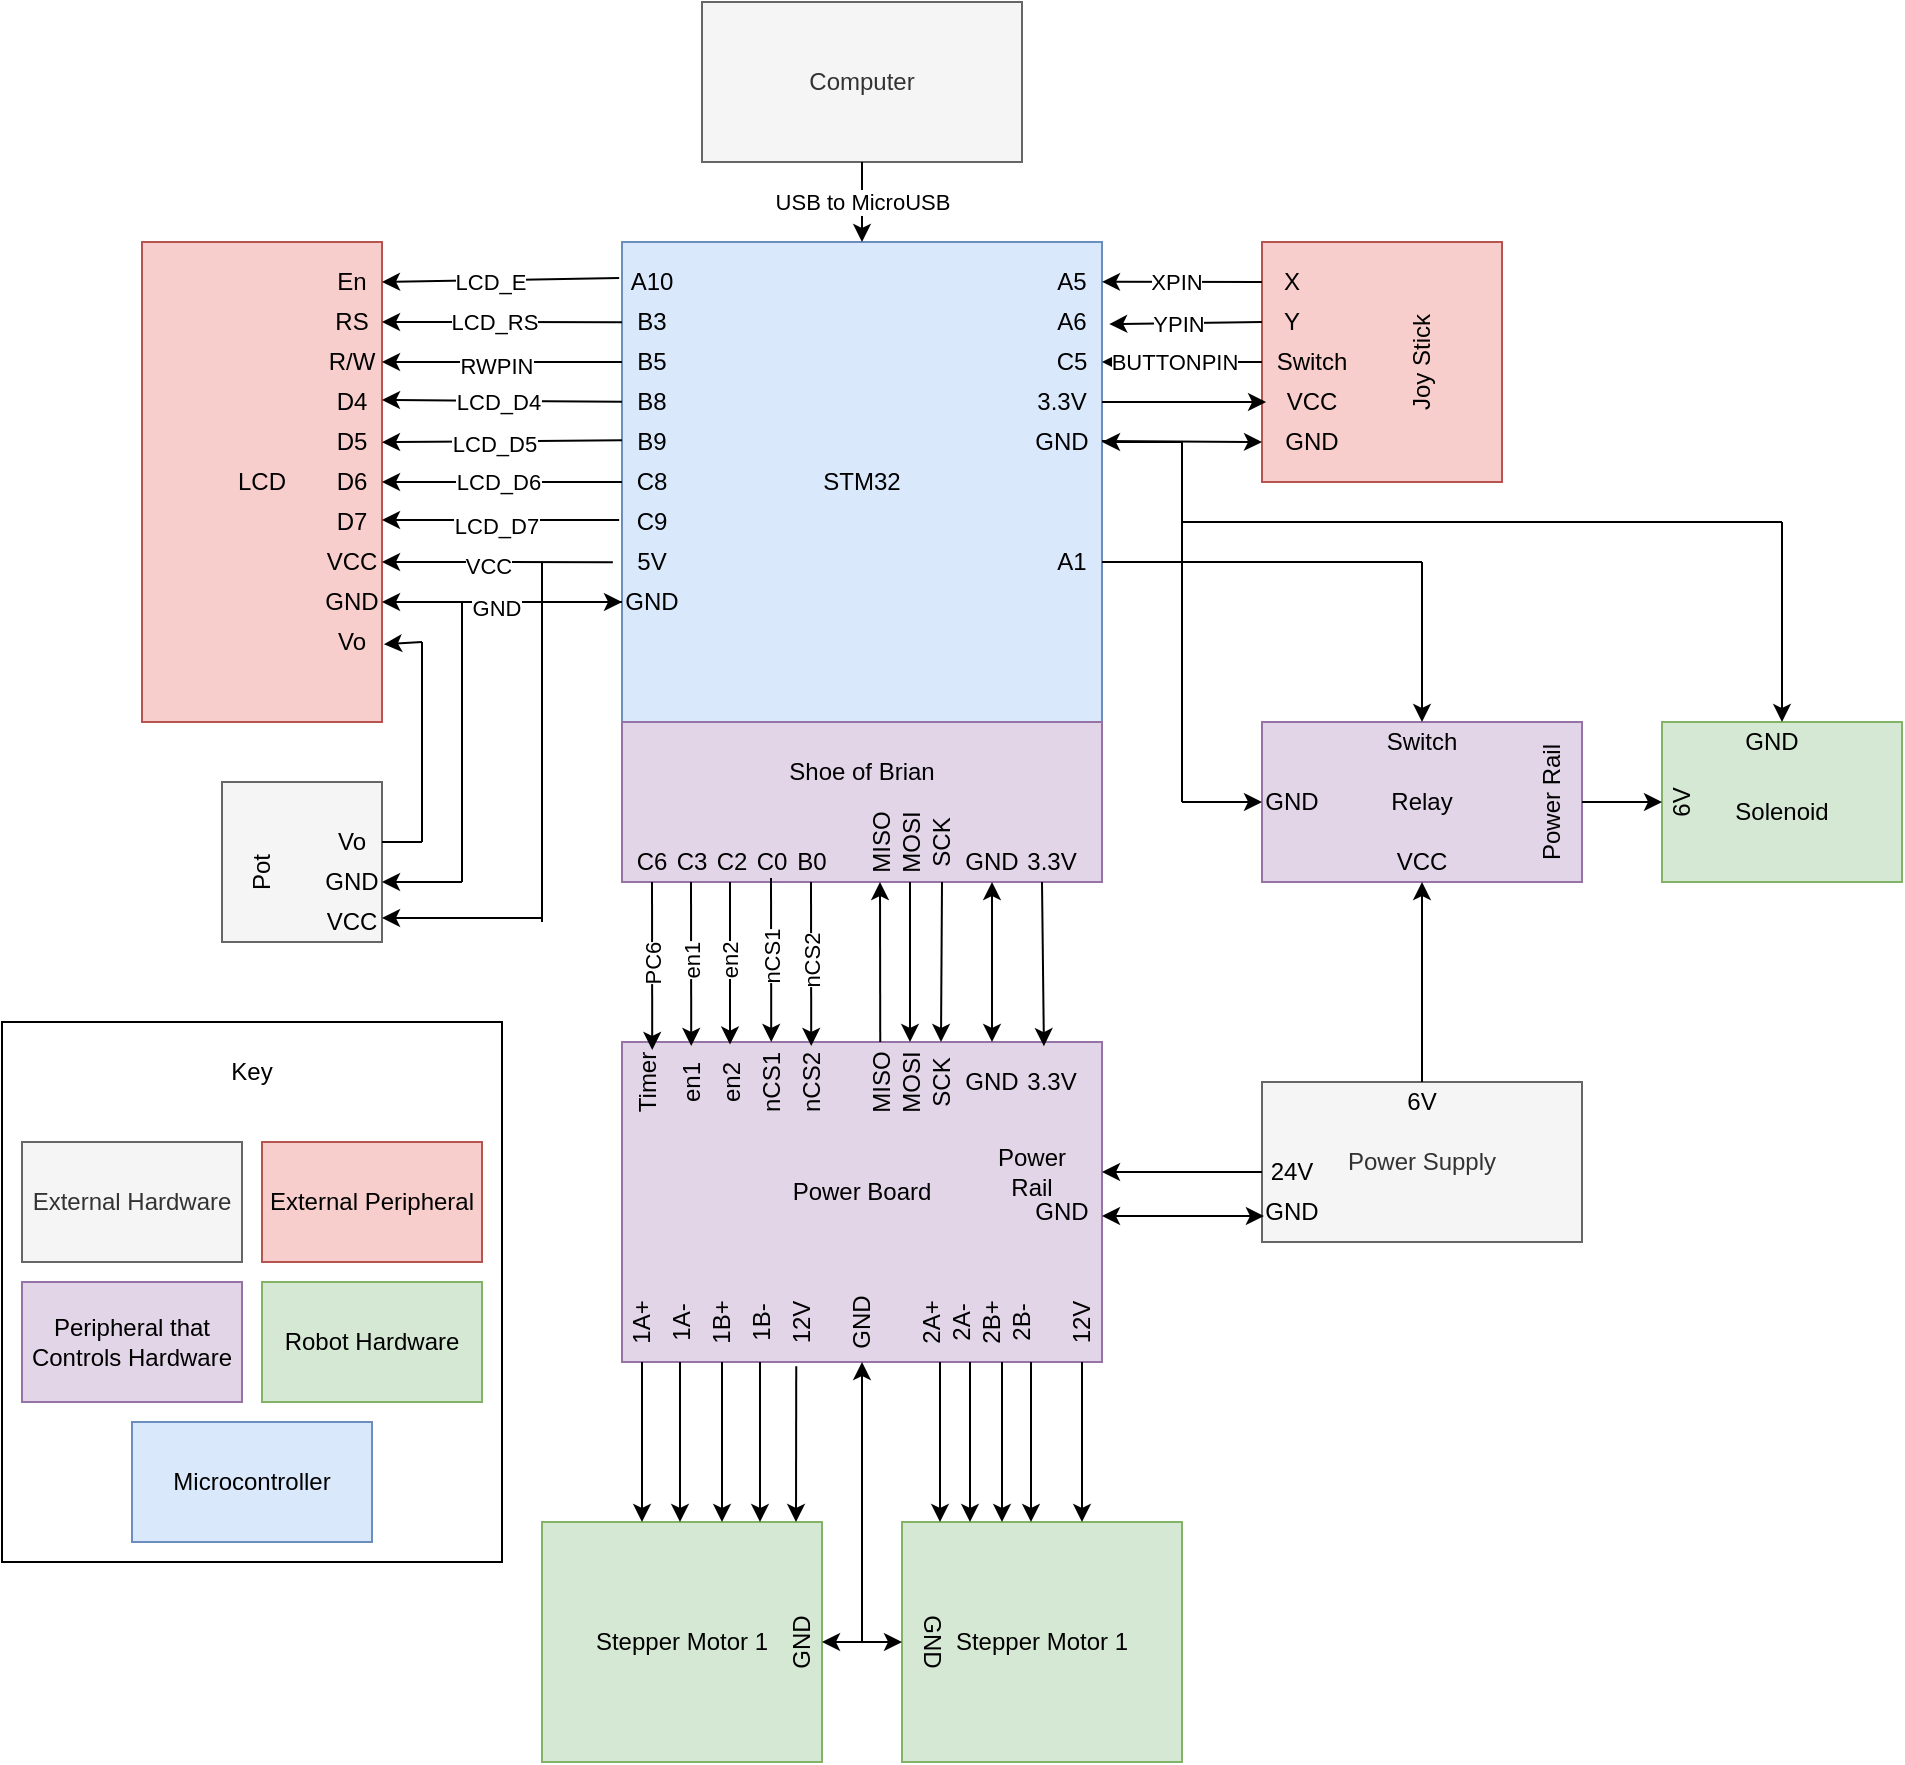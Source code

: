 <mxfile version="17.5.0" type="device"><diagram id="ILaFB_djHzJwnbSC2UmN" name="Page-1"><mxGraphModel dx="2062" dy="1109" grid="1" gridSize="10" guides="1" tooltips="1" connect="1" arrows="1" fold="1" page="1" pageScale="1" pageWidth="1200" pageHeight="1920" math="0" shadow="0"><root><mxCell id="0"/><mxCell id="1" parent="0"/><mxCell id="sNl7bmXwvM94DeBHhoiS-2" value="STM32" style="rounded=0;whiteSpace=wrap;html=1;fillColor=#dae8fc;strokeColor=#6c8ebf;" vertex="1" parent="1"><mxGeometry x="480" y="240" width="240" height="240" as="geometry"/></mxCell><mxCell id="sNl7bmXwvM94DeBHhoiS-3" value="" style="rounded=0;whiteSpace=wrap;html=1;fillColor=#e1d5e7;strokeColor=#9673a6;" vertex="1" parent="1"><mxGeometry x="480" y="480" width="240" height="80" as="geometry"/></mxCell><mxCell id="sNl7bmXwvM94DeBHhoiS-5" value="Computer" style="rounded=0;whiteSpace=wrap;html=1;fillColor=#f5f5f5;fontColor=#333333;strokeColor=#666666;" vertex="1" parent="1"><mxGeometry x="520" y="120" width="160" height="80" as="geometry"/></mxCell><mxCell id="sNl7bmXwvM94DeBHhoiS-6" value="USB to MicroUSB" style="endArrow=classic;html=1;rounded=0;exitX=0.5;exitY=1;exitDx=0;exitDy=0;entryX=0.5;entryY=0;entryDx=0;entryDy=0;" edge="1" parent="1" source="sNl7bmXwvM94DeBHhoiS-5" target="sNl7bmXwvM94DeBHhoiS-2"><mxGeometry width="50" height="50" relative="1" as="geometry"><mxPoint x="550" y="410" as="sourcePoint"/><mxPoint x="600" y="360" as="targetPoint"/></mxGeometry></mxCell><mxCell id="sNl7bmXwvM94DeBHhoiS-8" value="" style="rounded=0;whiteSpace=wrap;html=1;fillColor=#f8cecc;strokeColor=#b85450;" vertex="1" parent="1"><mxGeometry x="800" y="240" width="120" height="120" as="geometry"/></mxCell><mxCell id="sNl7bmXwvM94DeBHhoiS-9" value="LCD" style="rounded=0;whiteSpace=wrap;html=1;fillColor=#f8cecc;strokeColor=#b85450;" vertex="1" parent="1"><mxGeometry x="240" y="240" width="120" height="240" as="geometry"/></mxCell><mxCell id="sNl7bmXwvM94DeBHhoiS-12" value="" style="endArrow=classic;html=1;rounded=0;exitX=-0.006;exitY=0.075;exitDx=0;exitDy=0;exitPerimeter=0;" edge="1" parent="1" source="sNl7bmXwvM94DeBHhoiS-2"><mxGeometry width="50" height="50" relative="1" as="geometry"><mxPoint x="420" y="410" as="sourcePoint"/><mxPoint x="360" y="260" as="targetPoint"/></mxGeometry></mxCell><mxCell id="sNl7bmXwvM94DeBHhoiS-13" value="LCD_E" style="edgeLabel;html=1;align=center;verticalAlign=middle;resizable=0;points=[];" vertex="1" connectable="0" parent="sNl7bmXwvM94DeBHhoiS-12"><mxGeometry x="-0.308" y="1" relative="1" as="geometry"><mxPoint x="-24" as="offset"/></mxGeometry></mxCell><mxCell id="sNl7bmXwvM94DeBHhoiS-14" value="" style="endArrow=classic;html=1;rounded=0;exitX=0;exitY=0.167;exitDx=0;exitDy=0;exitPerimeter=0;" edge="1" parent="1" source="sNl7bmXwvM94DeBHhoiS-2"><mxGeometry width="50" height="50" relative="1" as="geometry"><mxPoint x="410" y="360" as="sourcePoint"/><mxPoint x="360" y="280" as="targetPoint"/></mxGeometry></mxCell><mxCell id="sNl7bmXwvM94DeBHhoiS-15" value="LCD_RS" style="edgeLabel;html=1;align=center;verticalAlign=middle;resizable=0;points=[];" vertex="1" connectable="0" parent="sNl7bmXwvM94DeBHhoiS-14"><mxGeometry x="-0.2" y="2" relative="1" as="geometry"><mxPoint x="-16" y="-2" as="offset"/></mxGeometry></mxCell><mxCell id="sNl7bmXwvM94DeBHhoiS-16" value="" style="endArrow=classic;html=1;rounded=0;entryX=1;entryY=0.25;entryDx=0;entryDy=0;exitX=0;exitY=0.25;exitDx=0;exitDy=0;" edge="1" parent="1" source="sNl7bmXwvM94DeBHhoiS-2" target="sNl7bmXwvM94DeBHhoiS-9"><mxGeometry width="50" height="50" relative="1" as="geometry"><mxPoint x="440" y="370" as="sourcePoint"/><mxPoint x="490" y="320" as="targetPoint"/></mxGeometry></mxCell><mxCell id="sNl7bmXwvM94DeBHhoiS-17" value="RWPIN" style="edgeLabel;html=1;align=center;verticalAlign=middle;resizable=0;points=[];" vertex="1" connectable="0" parent="sNl7bmXwvM94DeBHhoiS-16"><mxGeometry x="-0.163" y="2" relative="1" as="geometry"><mxPoint x="-13" as="offset"/></mxGeometry></mxCell><mxCell id="sNl7bmXwvM94DeBHhoiS-18" value="" style="endArrow=classic;html=1;rounded=0;entryX=1;entryY=0.329;entryDx=0;entryDy=0;exitX=0;exitY=0.333;exitDx=0;exitDy=0;exitPerimeter=0;entryPerimeter=0;" edge="1" parent="1" source="sNl7bmXwvM94DeBHhoiS-2" target="sNl7bmXwvM94DeBHhoiS-9"><mxGeometry width="50" height="50" relative="1" as="geometry"><mxPoint x="420" y="410" as="sourcePoint"/><mxPoint x="470" y="360" as="targetPoint"/></mxGeometry></mxCell><mxCell id="sNl7bmXwvM94DeBHhoiS-19" value="LCD_D4" style="edgeLabel;html=1;align=center;verticalAlign=middle;resizable=0;points=[];" vertex="1" connectable="0" parent="sNl7bmXwvM94DeBHhoiS-18"><mxGeometry x="-0.138" relative="1" as="geometry"><mxPoint x="-11" as="offset"/></mxGeometry></mxCell><mxCell id="sNl7bmXwvM94DeBHhoiS-20" value="" style="endArrow=classic;html=1;rounded=0;entryX=1;entryY=0.417;entryDx=0;entryDy=0;entryPerimeter=0;exitX=0;exitY=0.413;exitDx=0;exitDy=0;exitPerimeter=0;" edge="1" parent="1" source="sNl7bmXwvM94DeBHhoiS-2" target="sNl7bmXwvM94DeBHhoiS-9"><mxGeometry width="50" height="50" relative="1" as="geometry"><mxPoint x="420" y="400" as="sourcePoint"/><mxPoint x="470" y="350" as="targetPoint"/></mxGeometry></mxCell><mxCell id="sNl7bmXwvM94DeBHhoiS-21" value="LCD_D5" style="edgeLabel;html=1;align=center;verticalAlign=middle;resizable=0;points=[];" vertex="1" connectable="0" parent="sNl7bmXwvM94DeBHhoiS-20"><mxGeometry x="-0.17" y="2" relative="1" as="geometry"><mxPoint x="-14" y="-1" as="offset"/></mxGeometry></mxCell><mxCell id="sNl7bmXwvM94DeBHhoiS-22" value="" style="endArrow=classic;html=1;rounded=0;entryX=1;entryY=0.5;entryDx=0;entryDy=0;exitX=0;exitY=0.5;exitDx=0;exitDy=0;" edge="1" parent="1" source="sNl7bmXwvM94DeBHhoiS-2" target="sNl7bmXwvM94DeBHhoiS-9"><mxGeometry width="50" height="50" relative="1" as="geometry"><mxPoint x="420" y="450" as="sourcePoint"/><mxPoint x="470" y="400" as="targetPoint"/></mxGeometry></mxCell><mxCell id="sNl7bmXwvM94DeBHhoiS-23" value="LCD_D6" style="edgeLabel;html=1;align=center;verticalAlign=middle;resizable=0;points=[];" vertex="1" connectable="0" parent="sNl7bmXwvM94DeBHhoiS-22"><mxGeometry x="-0.138" y="4" relative="1" as="geometry"><mxPoint x="-11" y="-4" as="offset"/></mxGeometry></mxCell><mxCell id="sNl7bmXwvM94DeBHhoiS-24" value="" style="endArrow=classic;html=1;rounded=0;exitX=-0.006;exitY=0.579;exitDx=0;exitDy=0;exitPerimeter=0;" edge="1" parent="1" source="sNl7bmXwvM94DeBHhoiS-2"><mxGeometry width="50" height="50" relative="1" as="geometry"><mxPoint x="420" y="460" as="sourcePoint"/><mxPoint x="360" y="379" as="targetPoint"/></mxGeometry></mxCell><mxCell id="sNl7bmXwvM94DeBHhoiS-25" value="LCD_D7" style="edgeLabel;html=1;align=center;verticalAlign=middle;resizable=0;points=[];" vertex="1" connectable="0" parent="sNl7bmXwvM94DeBHhoiS-24"><mxGeometry x="-0.139" y="3" relative="1" as="geometry"><mxPoint x="-11" as="offset"/></mxGeometry></mxCell><mxCell id="sNl7bmXwvM94DeBHhoiS-26" value="B8" style="text;html=1;strokeColor=none;fillColor=none;align=center;verticalAlign=middle;whiteSpace=wrap;rounded=0;" vertex="1" parent="1"><mxGeometry x="480" y="310" width="30" height="20" as="geometry"/></mxCell><mxCell id="sNl7bmXwvM94DeBHhoiS-27" value="B3" style="text;html=1;strokeColor=none;fillColor=none;align=center;verticalAlign=middle;whiteSpace=wrap;rounded=0;" vertex="1" parent="1"><mxGeometry x="480" y="270" width="30" height="20" as="geometry"/></mxCell><mxCell id="sNl7bmXwvM94DeBHhoiS-28" value="A10" style="text;html=1;strokeColor=none;fillColor=none;align=center;verticalAlign=middle;whiteSpace=wrap;rounded=0;" vertex="1" parent="1"><mxGeometry x="480" y="250" width="30" height="20" as="geometry"/></mxCell><mxCell id="sNl7bmXwvM94DeBHhoiS-29" value="B5" style="text;html=1;strokeColor=none;fillColor=none;align=center;verticalAlign=middle;whiteSpace=wrap;rounded=0;" vertex="1" parent="1"><mxGeometry x="480" y="290" width="30" height="20" as="geometry"/></mxCell><mxCell id="sNl7bmXwvM94DeBHhoiS-30" value="B9" style="text;html=1;strokeColor=none;fillColor=none;align=center;verticalAlign=middle;whiteSpace=wrap;rounded=0;" vertex="1" parent="1"><mxGeometry x="480" y="330" width="30" height="20" as="geometry"/></mxCell><mxCell id="sNl7bmXwvM94DeBHhoiS-31" value="C8" style="text;html=1;strokeColor=none;fillColor=none;align=center;verticalAlign=middle;whiteSpace=wrap;rounded=0;" vertex="1" parent="1"><mxGeometry x="480" y="350" width="30" height="20" as="geometry"/></mxCell><mxCell id="sNl7bmXwvM94DeBHhoiS-32" value="C9" style="text;html=1;strokeColor=none;fillColor=none;align=center;verticalAlign=middle;whiteSpace=wrap;rounded=0;" vertex="1" parent="1"><mxGeometry x="480" y="370" width="30" height="20" as="geometry"/></mxCell><mxCell id="sNl7bmXwvM94DeBHhoiS-33" value="" style="endArrow=classic;html=1;rounded=0;entryX=1;entryY=0.083;entryDx=0;entryDy=0;entryPerimeter=0;" edge="1" parent="1" target="sNl7bmXwvM94DeBHhoiS-2"><mxGeometry width="50" height="50" relative="1" as="geometry"><mxPoint x="800" y="260" as="sourcePoint"/><mxPoint x="790" y="300" as="targetPoint"/></mxGeometry></mxCell><mxCell id="sNl7bmXwvM94DeBHhoiS-34" value="XPIN" style="edgeLabel;html=1;align=center;verticalAlign=middle;resizable=0;points=[];" vertex="1" connectable="0" parent="sNl7bmXwvM94DeBHhoiS-33"><mxGeometry x="-0.162" y="3" relative="1" as="geometry"><mxPoint x="-10" y="-3" as="offset"/></mxGeometry></mxCell><mxCell id="sNl7bmXwvM94DeBHhoiS-35" value="" style="endArrow=classic;html=1;rounded=0;entryX=1.015;entryY=0.171;entryDx=0;entryDy=0;entryPerimeter=0;" edge="1" parent="1" target="sNl7bmXwvM94DeBHhoiS-2"><mxGeometry width="50" height="50" relative="1" as="geometry"><mxPoint x="800" y="280" as="sourcePoint"/><mxPoint x="680" y="280" as="targetPoint"/></mxGeometry></mxCell><mxCell id="sNl7bmXwvM94DeBHhoiS-36" value="YPIN" style="edgeLabel;html=1;align=center;verticalAlign=middle;resizable=0;points=[];" vertex="1" connectable="0" parent="sNl7bmXwvM94DeBHhoiS-35"><mxGeometry x="-0.183" relative="1" as="geometry"><mxPoint x="-11" as="offset"/></mxGeometry></mxCell><mxCell id="sNl7bmXwvM94DeBHhoiS-37" value="" style="endArrow=classic;html=1;rounded=0;entryX=1;entryY=0.25;entryDx=0;entryDy=0;exitX=0;exitY=0.5;exitDx=0;exitDy=0;" edge="1" parent="1" source="sNl7bmXwvM94DeBHhoiS-8" target="sNl7bmXwvM94DeBHhoiS-2"><mxGeometry width="50" height="50" relative="1" as="geometry"><mxPoint x="720" y="380" as="sourcePoint"/><mxPoint x="770" y="330" as="targetPoint"/></mxGeometry></mxCell><mxCell id="sNl7bmXwvM94DeBHhoiS-38" value="BUTTONPIN" style="edgeLabel;html=1;align=center;verticalAlign=middle;resizable=0;points=[];" vertex="1" connectable="0" parent="sNl7bmXwvM94DeBHhoiS-37"><mxGeometry x="-0.2" y="2" relative="1" as="geometry"><mxPoint x="-12" y="-2" as="offset"/></mxGeometry></mxCell><mxCell id="sNl7bmXwvM94DeBHhoiS-39" value="A5" style="text;html=1;strokeColor=none;fillColor=none;align=center;verticalAlign=middle;whiteSpace=wrap;rounded=0;" vertex="1" parent="1"><mxGeometry x="690" y="250" width="30" height="20" as="geometry"/></mxCell><mxCell id="sNl7bmXwvM94DeBHhoiS-40" value="A6" style="text;html=1;strokeColor=none;fillColor=none;align=center;verticalAlign=middle;whiteSpace=wrap;rounded=0;" vertex="1" parent="1"><mxGeometry x="690" y="270" width="30" height="20" as="geometry"/></mxCell><mxCell id="sNl7bmXwvM94DeBHhoiS-41" value="C5" style="text;html=1;strokeColor=none;fillColor=none;align=center;verticalAlign=middle;whiteSpace=wrap;rounded=0;" vertex="1" parent="1"><mxGeometry x="690" y="290" width="30" height="20" as="geometry"/></mxCell><mxCell id="sNl7bmXwvM94DeBHhoiS-44" value="En" style="text;html=1;strokeColor=none;fillColor=none;align=center;verticalAlign=middle;whiteSpace=wrap;rounded=0;" vertex="1" parent="1"><mxGeometry x="330" y="250" width="30" height="20" as="geometry"/></mxCell><mxCell id="sNl7bmXwvM94DeBHhoiS-45" value="RS" style="text;html=1;strokeColor=none;fillColor=none;align=center;verticalAlign=middle;whiteSpace=wrap;rounded=0;" vertex="1" parent="1"><mxGeometry x="330" y="270" width="30" height="20" as="geometry"/></mxCell><mxCell id="sNl7bmXwvM94DeBHhoiS-46" value="R/W" style="text;html=1;strokeColor=none;fillColor=none;align=center;verticalAlign=middle;whiteSpace=wrap;rounded=0;" vertex="1" parent="1"><mxGeometry x="330" y="290" width="30" height="20" as="geometry"/></mxCell><mxCell id="sNl7bmXwvM94DeBHhoiS-47" value="D4" style="text;html=1;strokeColor=none;fillColor=none;align=center;verticalAlign=middle;whiteSpace=wrap;rounded=0;" vertex="1" parent="1"><mxGeometry x="330" y="310" width="30" height="20" as="geometry"/></mxCell><mxCell id="sNl7bmXwvM94DeBHhoiS-48" value="D5" style="text;html=1;strokeColor=none;fillColor=none;align=center;verticalAlign=middle;whiteSpace=wrap;rounded=0;" vertex="1" parent="1"><mxGeometry x="330" y="330" width="30" height="20" as="geometry"/></mxCell><mxCell id="sNl7bmXwvM94DeBHhoiS-49" value="D6" style="text;html=1;strokeColor=none;fillColor=none;align=center;verticalAlign=middle;whiteSpace=wrap;rounded=0;" vertex="1" parent="1"><mxGeometry x="330" y="350" width="30" height="20" as="geometry"/></mxCell><mxCell id="sNl7bmXwvM94DeBHhoiS-50" value="D7" style="text;html=1;strokeColor=none;fillColor=none;align=center;verticalAlign=middle;whiteSpace=wrap;rounded=0;" vertex="1" parent="1"><mxGeometry x="330" y="370" width="30" height="20" as="geometry"/></mxCell><mxCell id="sNl7bmXwvM94DeBHhoiS-51" value="" style="endArrow=classic;html=1;rounded=0;exitX=-0.019;exitY=0.667;exitDx=0;exitDy=0;exitPerimeter=0;" edge="1" parent="1" source="sNl7bmXwvM94DeBHhoiS-2"><mxGeometry width="50" height="50" relative="1" as="geometry"><mxPoint x="420" y="480" as="sourcePoint"/><mxPoint x="360" y="400" as="targetPoint"/></mxGeometry></mxCell><mxCell id="sNl7bmXwvM94DeBHhoiS-52" value="VCC" style="edgeLabel;html=1;align=center;verticalAlign=middle;resizable=0;points=[];" vertex="1" connectable="0" parent="sNl7bmXwvM94DeBHhoiS-51"><mxGeometry x="-0.325" y="2" relative="1" as="geometry"><mxPoint x="-24" as="offset"/></mxGeometry></mxCell><mxCell id="sNl7bmXwvM94DeBHhoiS-53" value="5V" style="text;html=1;strokeColor=none;fillColor=none;align=center;verticalAlign=middle;whiteSpace=wrap;rounded=0;" vertex="1" parent="1"><mxGeometry x="480" y="390" width="30" height="20" as="geometry"/></mxCell><mxCell id="sNl7bmXwvM94DeBHhoiS-55" value="VCC" style="text;html=1;strokeColor=none;fillColor=none;align=center;verticalAlign=middle;whiteSpace=wrap;rounded=0;" vertex="1" parent="1"><mxGeometry x="330" y="390" width="30" height="20" as="geometry"/></mxCell><mxCell id="sNl7bmXwvM94DeBHhoiS-56" value="" style="rounded=0;whiteSpace=wrap;html=1;fillColor=#f5f5f5;fontColor=#333333;strokeColor=#666666;" vertex="1" parent="1"><mxGeometry x="280" y="510" width="80" height="80" as="geometry"/></mxCell><mxCell id="sNl7bmXwvM94DeBHhoiS-57" value="" style="endArrow=classic;html=1;rounded=0;entryX=1;entryY=0.75;entryDx=0;entryDy=0;exitX=0;exitY=0.75;exitDx=0;exitDy=0;" edge="1" parent="1" source="sNl7bmXwvM94DeBHhoiS-2" target="sNl7bmXwvM94DeBHhoiS-9"><mxGeometry width="50" height="50" relative="1" as="geometry"><mxPoint x="410" y="500" as="sourcePoint"/><mxPoint x="460" y="450" as="targetPoint"/></mxGeometry></mxCell><mxCell id="sNl7bmXwvM94DeBHhoiS-58" value="GND" style="edgeLabel;html=1;align=center;verticalAlign=middle;resizable=0;points=[];" vertex="1" connectable="0" parent="sNl7bmXwvM94DeBHhoiS-57"><mxGeometry x="-0.175" y="3" relative="1" as="geometry"><mxPoint x="-14" as="offset"/></mxGeometry></mxCell><mxCell id="sNl7bmXwvM94DeBHhoiS-59" value="GND" style="text;html=1;strokeColor=none;fillColor=none;align=center;verticalAlign=middle;whiteSpace=wrap;rounded=0;" vertex="1" parent="1"><mxGeometry x="480" y="410" width="30" height="20" as="geometry"/></mxCell><mxCell id="sNl7bmXwvM94DeBHhoiS-60" value="GND" style="text;html=1;strokeColor=none;fillColor=none;align=center;verticalAlign=middle;whiteSpace=wrap;rounded=0;" vertex="1" parent="1"><mxGeometry x="330" y="410" width="30" height="20" as="geometry"/></mxCell><mxCell id="sNl7bmXwvM94DeBHhoiS-64" value="" style="endArrow=none;html=1;rounded=0;" edge="1" parent="1"><mxGeometry width="50" height="50" relative="1" as="geometry"><mxPoint x="400" y="560" as="sourcePoint"/><mxPoint x="400" y="420" as="targetPoint"/></mxGeometry></mxCell><mxCell id="sNl7bmXwvM94DeBHhoiS-65" value="" style="endArrow=none;html=1;rounded=0;" edge="1" parent="1"><mxGeometry width="50" height="50" relative="1" as="geometry"><mxPoint x="440" y="580" as="sourcePoint"/><mxPoint x="440" y="400" as="targetPoint"/></mxGeometry></mxCell><mxCell id="sNl7bmXwvM94DeBHhoiS-66" value="" style="endArrow=none;html=1;rounded=0;" edge="1" parent="1"><mxGeometry width="50" height="50" relative="1" as="geometry"><mxPoint x="380" y="540" as="sourcePoint"/><mxPoint x="380" y="440" as="targetPoint"/></mxGeometry></mxCell><mxCell id="sNl7bmXwvM94DeBHhoiS-67" value="" style="endArrow=classic;html=1;rounded=0;entryX=1.008;entryY=0.838;entryDx=0;entryDy=0;entryPerimeter=0;" edge="1" parent="1" target="sNl7bmXwvM94DeBHhoiS-9"><mxGeometry width="50" height="50" relative="1" as="geometry"><mxPoint x="380" y="440" as="sourcePoint"/><mxPoint x="360" y="540" as="targetPoint"/></mxGeometry></mxCell><mxCell id="sNl7bmXwvM94DeBHhoiS-68" value="" style="endArrow=classic;html=1;rounded=0;entryX=1;entryY=0.625;entryDx=0;entryDy=0;entryPerimeter=0;" edge="1" parent="1" target="sNl7bmXwvM94DeBHhoiS-56"><mxGeometry width="50" height="50" relative="1" as="geometry"><mxPoint x="400" y="560" as="sourcePoint"/><mxPoint x="370" y="550" as="targetPoint"/><Array as="points"/></mxGeometry></mxCell><mxCell id="sNl7bmXwvM94DeBHhoiS-69" value="" style="endArrow=classic;html=1;rounded=0;entryX=1;entryY=0.85;entryDx=0;entryDy=0;entryPerimeter=0;" edge="1" parent="1" target="sNl7bmXwvM94DeBHhoiS-56"><mxGeometry width="50" height="50" relative="1" as="geometry"><mxPoint x="440" y="578" as="sourcePoint"/><mxPoint x="370" y="560" as="targetPoint"/><Array as="points"/></mxGeometry></mxCell><mxCell id="sNl7bmXwvM94DeBHhoiS-70" value="" style="endArrow=none;html=1;rounded=0;" edge="1" parent="1"><mxGeometry width="50" height="50" relative="1" as="geometry"><mxPoint x="360" y="540" as="sourcePoint"/><mxPoint x="380" y="540" as="targetPoint"/></mxGeometry></mxCell><mxCell id="sNl7bmXwvM94DeBHhoiS-71" value="Vo" style="text;html=1;strokeColor=none;fillColor=none;align=center;verticalAlign=middle;whiteSpace=wrap;rounded=0;" vertex="1" parent="1"><mxGeometry x="330" y="430" width="30" height="20" as="geometry"/></mxCell><mxCell id="sNl7bmXwvM94DeBHhoiS-73" value="Vo" style="text;html=1;strokeColor=none;fillColor=none;align=center;verticalAlign=middle;whiteSpace=wrap;rounded=0;" vertex="1" parent="1"><mxGeometry x="330" y="530" width="30" height="20" as="geometry"/></mxCell><mxCell id="sNl7bmXwvM94DeBHhoiS-75" value="GND" style="text;html=1;strokeColor=none;fillColor=none;align=center;verticalAlign=middle;whiteSpace=wrap;rounded=0;" vertex="1" parent="1"><mxGeometry x="330" y="550" width="30" height="20" as="geometry"/></mxCell><mxCell id="sNl7bmXwvM94DeBHhoiS-77" value="Pot" style="text;html=1;strokeColor=none;fillColor=none;align=center;verticalAlign=middle;whiteSpace=wrap;rounded=0;rotation=-90;" vertex="1" parent="1"><mxGeometry x="270" y="540" width="60" height="30" as="geometry"/></mxCell><mxCell id="sNl7bmXwvM94DeBHhoiS-78" value="VCC" style="text;html=1;strokeColor=none;fillColor=none;align=center;verticalAlign=middle;whiteSpace=wrap;rounded=0;" vertex="1" parent="1"><mxGeometry x="330" y="570" width="30" height="20" as="geometry"/></mxCell><mxCell id="sNl7bmXwvM94DeBHhoiS-79" value="X" style="text;html=1;strokeColor=none;fillColor=none;align=center;verticalAlign=middle;whiteSpace=wrap;rounded=0;" vertex="1" parent="1"><mxGeometry x="800" y="250" width="30" height="20" as="geometry"/></mxCell><mxCell id="sNl7bmXwvM94DeBHhoiS-81" value="Y" style="text;html=1;strokeColor=none;fillColor=none;align=center;verticalAlign=middle;whiteSpace=wrap;rounded=0;" vertex="1" parent="1"><mxGeometry x="800" y="270" width="30" height="20" as="geometry"/></mxCell><mxCell id="sNl7bmXwvM94DeBHhoiS-82" value="Switch" style="text;html=1;strokeColor=none;fillColor=none;align=center;verticalAlign=middle;whiteSpace=wrap;rounded=0;" vertex="1" parent="1"><mxGeometry x="810" y="290" width="30" height="20" as="geometry"/></mxCell><mxCell id="sNl7bmXwvM94DeBHhoiS-85" value="" style="endArrow=classic;html=1;rounded=0;" edge="1" parent="1"><mxGeometry width="50" height="50" relative="1" as="geometry"><mxPoint x="460" y="420" as="sourcePoint"/><mxPoint x="480" y="420" as="targetPoint"/></mxGeometry></mxCell><mxCell id="sNl7bmXwvM94DeBHhoiS-87" value="" style="endArrow=classic;html=1;rounded=0;entryX=0.017;entryY=0.667;entryDx=0;entryDy=0;entryPerimeter=0;" edge="1" parent="1" target="sNl7bmXwvM94DeBHhoiS-8"><mxGeometry width="50" height="50" relative="1" as="geometry"><mxPoint x="720" y="320" as="sourcePoint"/><mxPoint x="770" y="370" as="targetPoint"/></mxGeometry></mxCell><mxCell id="sNl7bmXwvM94DeBHhoiS-88" value="" style="endArrow=classic;html=1;rounded=0;exitX=1.013;exitY=0.333;exitDx=0;exitDy=0;exitPerimeter=0;" edge="1" parent="1"><mxGeometry width="50" height="50" relative="1" as="geometry"><mxPoint x="720" y="339.5" as="sourcePoint"/><mxPoint x="800" y="340" as="targetPoint"/></mxGeometry></mxCell><mxCell id="sNl7bmXwvM94DeBHhoiS-91" value="3.3V" style="text;html=1;strokeColor=none;fillColor=none;align=center;verticalAlign=middle;whiteSpace=wrap;rounded=0;" vertex="1" parent="1"><mxGeometry x="685" y="310" width="30" height="20" as="geometry"/></mxCell><mxCell id="sNl7bmXwvM94DeBHhoiS-92" value="GND" style="text;html=1;strokeColor=none;fillColor=none;align=center;verticalAlign=middle;whiteSpace=wrap;rounded=0;" vertex="1" parent="1"><mxGeometry x="685" y="330" width="30" height="20" as="geometry"/></mxCell><mxCell id="sNl7bmXwvM94DeBHhoiS-93" value="GND" style="text;html=1;strokeColor=none;fillColor=none;align=center;verticalAlign=middle;whiteSpace=wrap;rounded=0;" vertex="1" parent="1"><mxGeometry x="810" y="330" width="30" height="20" as="geometry"/></mxCell><mxCell id="sNl7bmXwvM94DeBHhoiS-95" value="VCC" style="text;html=1;strokeColor=none;fillColor=none;align=center;verticalAlign=middle;whiteSpace=wrap;rounded=0;" vertex="1" parent="1"><mxGeometry x="810" y="310" width="30" height="20" as="geometry"/></mxCell><mxCell id="sNl7bmXwvM94DeBHhoiS-96" value="Joy Stick" style="text;html=1;strokeColor=none;fillColor=none;align=center;verticalAlign=middle;whiteSpace=wrap;rounded=0;rotation=-90;" vertex="1" parent="1"><mxGeometry x="850" y="285" width="60" height="30" as="geometry"/></mxCell><mxCell id="sNl7bmXwvM94DeBHhoiS-98" value="" style="rounded=0;whiteSpace=wrap;html=1;fillColor=#e1d5e7;strokeColor=#9673a6;" vertex="1" parent="1"><mxGeometry x="480" y="640" width="240" height="160" as="geometry"/></mxCell><mxCell id="sNl7bmXwvM94DeBHhoiS-99" value="Power Supply" style="rounded=0;whiteSpace=wrap;html=1;fillColor=#f5f5f5;fontColor=#333333;strokeColor=#666666;" vertex="1" parent="1"><mxGeometry x="800" y="660" width="160" height="80" as="geometry"/></mxCell><mxCell id="sNl7bmXwvM94DeBHhoiS-100" value="Relay" style="rounded=0;whiteSpace=wrap;html=1;fillColor=#e1d5e7;strokeColor=#9673a6;" vertex="1" parent="1"><mxGeometry x="800" y="480" width="160" height="80" as="geometry"/></mxCell><mxCell id="sNl7bmXwvM94DeBHhoiS-101" value="" style="endArrow=classic;html=1;rounded=0;exitX=0;exitY=0.5;exitDx=0;exitDy=0;" edge="1" parent="1" source="sNl7bmXwvM94DeBHhoiS-116"><mxGeometry width="50" height="50" relative="1" as="geometry"><mxPoint x="710" y="660" as="sourcePoint"/><mxPoint x="720" y="705" as="targetPoint"/></mxGeometry></mxCell><mxCell id="sNl7bmXwvM94DeBHhoiS-106" value="Stepper Motor 1" style="rounded=0;whiteSpace=wrap;html=1;fillColor=#d5e8d4;strokeColor=#82b366;" vertex="1" parent="1"><mxGeometry x="440" y="880" width="140" height="120" as="geometry"/></mxCell><mxCell id="sNl7bmXwvM94DeBHhoiS-107" value="Stepper Motor 1" style="rounded=0;whiteSpace=wrap;html=1;fillColor=#d5e8d4;strokeColor=#82b366;" vertex="1" parent="1"><mxGeometry x="620" y="880" width="140" height="120" as="geometry"/></mxCell><mxCell id="sNl7bmXwvM94DeBHhoiS-109" value="" style="endArrow=none;html=1;rounded=0;" edge="1" parent="1"><mxGeometry width="50" height="50" relative="1" as="geometry"><mxPoint x="760" y="520" as="sourcePoint"/><mxPoint x="760" y="340" as="targetPoint"/></mxGeometry></mxCell><mxCell id="sNl7bmXwvM94DeBHhoiS-110" value="" style="endArrow=classic;html=1;rounded=0;entryX=0;entryY=0.5;entryDx=0;entryDy=0;" edge="1" parent="1" target="sNl7bmXwvM94DeBHhoiS-100"><mxGeometry width="50" height="50" relative="1" as="geometry"><mxPoint x="760" y="520" as="sourcePoint"/><mxPoint x="790" y="570" as="targetPoint"/></mxGeometry></mxCell><mxCell id="sNl7bmXwvM94DeBHhoiS-111" value="GND" style="text;html=1;strokeColor=none;fillColor=none;align=center;verticalAlign=middle;whiteSpace=wrap;rounded=0;" vertex="1" parent="1"><mxGeometry x="800" y="510" width="30" height="20" as="geometry"/></mxCell><mxCell id="sNl7bmXwvM94DeBHhoiS-112" value="VCC" style="text;html=1;strokeColor=none;fillColor=none;align=center;verticalAlign=middle;whiteSpace=wrap;rounded=0;" vertex="1" parent="1"><mxGeometry x="865" y="540" width="30" height="20" as="geometry"/></mxCell><mxCell id="sNl7bmXwvM94DeBHhoiS-114" value="" style="endArrow=classic;html=1;rounded=0;entryX=0.5;entryY=1;entryDx=0;entryDy=0;" edge="1" parent="1" source="sNl7bmXwvM94DeBHhoiS-99" target="sNl7bmXwvM94DeBHhoiS-112"><mxGeometry width="50" height="50" relative="1" as="geometry"><mxPoint x="880" y="579.289" as="sourcePoint"/><mxPoint x="880" y="529.289" as="targetPoint"/></mxGeometry></mxCell><mxCell id="sNl7bmXwvM94DeBHhoiS-115" value="6V" style="text;html=1;strokeColor=none;fillColor=none;align=center;verticalAlign=middle;whiteSpace=wrap;rounded=0;" vertex="1" parent="1"><mxGeometry x="865" y="660" width="30" height="20" as="geometry"/></mxCell><mxCell id="sNl7bmXwvM94DeBHhoiS-116" value="24V" style="text;html=1;strokeColor=none;fillColor=none;align=center;verticalAlign=middle;whiteSpace=wrap;rounded=0;" vertex="1" parent="1"><mxGeometry x="800" y="695" width="30" height="20" as="geometry"/></mxCell><mxCell id="sNl7bmXwvM94DeBHhoiS-121" value="C2" style="text;html=1;strokeColor=none;fillColor=none;align=center;verticalAlign=middle;whiteSpace=wrap;rounded=0;" vertex="1" parent="1"><mxGeometry x="520" y="540" width="30" height="20" as="geometry"/></mxCell><mxCell id="sNl7bmXwvM94DeBHhoiS-123" value="C0" style="text;html=1;strokeColor=none;fillColor=none;align=center;verticalAlign=middle;whiteSpace=wrap;rounded=0;" vertex="1" parent="1"><mxGeometry x="540" y="540" width="30" height="20" as="geometry"/></mxCell><mxCell id="sNl7bmXwvM94DeBHhoiS-126" value="MOSI" style="text;html=1;strokeColor=none;fillColor=none;align=center;verticalAlign=middle;whiteSpace=wrap;rounded=0;rotation=-90;" vertex="1" parent="1"><mxGeometry x="610" y="530" width="30" height="20" as="geometry"/></mxCell><mxCell id="sNl7bmXwvM94DeBHhoiS-128" value="MISO" style="text;html=1;strokeColor=none;fillColor=none;align=center;verticalAlign=middle;whiteSpace=wrap;rounded=0;rotation=-90;" vertex="1" parent="1"><mxGeometry x="595" y="530" width="30" height="20" as="geometry"/></mxCell><mxCell id="sNl7bmXwvM94DeBHhoiS-129" value="SCK" style="text;html=1;strokeColor=none;fillColor=none;align=center;verticalAlign=middle;whiteSpace=wrap;rounded=0;rotation=-90;" vertex="1" parent="1"><mxGeometry x="625" y="530" width="30" height="20" as="geometry"/></mxCell><mxCell id="sNl7bmXwvM94DeBHhoiS-131" value="" style="endArrow=classic;html=1;rounded=0;" edge="1" parent="1"><mxGeometry width="50" height="50" relative="1" as="geometry"><mxPoint x="760" y="340" as="sourcePoint"/><mxPoint x="720" y="340" as="targetPoint"/></mxGeometry></mxCell><mxCell id="sNl7bmXwvM94DeBHhoiS-132" value="GND" style="text;html=1;strokeColor=none;fillColor=none;align=center;verticalAlign=middle;whiteSpace=wrap;rounded=0;" vertex="1" parent="1"><mxGeometry x="650" y="540" width="30" height="20" as="geometry"/></mxCell><mxCell id="sNl7bmXwvM94DeBHhoiS-134" value="3.3V" style="text;html=1;strokeColor=none;fillColor=none;align=center;verticalAlign=middle;whiteSpace=wrap;rounded=0;" vertex="1" parent="1"><mxGeometry x="680" y="540" width="30" height="20" as="geometry"/></mxCell><mxCell id="sNl7bmXwvM94DeBHhoiS-136" value="C3" style="text;html=1;strokeColor=none;fillColor=none;align=center;verticalAlign=middle;whiteSpace=wrap;rounded=0;" vertex="1" parent="1"><mxGeometry x="500" y="540" width="30" height="20" as="geometry"/></mxCell><mxCell id="sNl7bmXwvM94DeBHhoiS-138" value="C6" style="text;html=1;strokeColor=none;fillColor=none;align=center;verticalAlign=middle;whiteSpace=wrap;rounded=0;" vertex="1" parent="1"><mxGeometry x="480" y="540" width="30" height="20" as="geometry"/></mxCell><mxCell id="sNl7bmXwvM94DeBHhoiS-142" value="Shoe of Brian" style="text;html=1;strokeColor=none;fillColor=none;align=center;verticalAlign=middle;whiteSpace=wrap;rounded=0;" vertex="1" parent="1"><mxGeometry x="550" y="490" width="100" height="30" as="geometry"/></mxCell><mxCell id="sNl7bmXwvM94DeBHhoiS-143" value="" style="endArrow=classic;html=1;rounded=0;exitX=0.5;exitY=1;exitDx=0;exitDy=0;entryX=0.063;entryY=0.025;entryDx=0;entryDy=0;entryPerimeter=0;" edge="1" parent="1" source="sNl7bmXwvM94DeBHhoiS-138" target="sNl7bmXwvM94DeBHhoiS-98"><mxGeometry width="50" height="50" relative="1" as="geometry"><mxPoint x="360" y="680" as="sourcePoint"/><mxPoint x="410" y="630" as="targetPoint"/></mxGeometry></mxCell><mxCell id="sNl7bmXwvM94DeBHhoiS-144" value="PC6" style="edgeLabel;html=1;align=center;verticalAlign=middle;resizable=0;points=[];rotation=-90;" vertex="1" connectable="0" parent="sNl7bmXwvM94DeBHhoiS-143"><mxGeometry x="-0.244" relative="1" as="geometry"><mxPoint y="9" as="offset"/></mxGeometry></mxCell><mxCell id="sNl7bmXwvM94DeBHhoiS-146" value="" style="endArrow=classic;html=1;rounded=0;exitX=0.5;exitY=1;exitDx=0;exitDy=0;entryX=0.063;entryY=0.025;entryDx=0;entryDy=0;entryPerimeter=0;" edge="1" parent="1"><mxGeometry width="50" height="50" relative="1" as="geometry"><mxPoint x="514.5" y="560" as="sourcePoint"/><mxPoint x="514.62" y="642" as="targetPoint"/></mxGeometry></mxCell><mxCell id="sNl7bmXwvM94DeBHhoiS-147" value="en1" style="edgeLabel;html=1;align=center;verticalAlign=middle;resizable=0;points=[];rotation=-90;" vertex="1" connectable="0" parent="sNl7bmXwvM94DeBHhoiS-146"><mxGeometry x="-0.244" relative="1" as="geometry"><mxPoint y="9" as="offset"/></mxGeometry></mxCell><mxCell id="sNl7bmXwvM94DeBHhoiS-148" value="" style="endArrow=classic;html=1;rounded=0;entryX=0.225;entryY=0.008;entryDx=0;entryDy=0;entryPerimeter=0;" edge="1" parent="1" target="sNl7bmXwvM94DeBHhoiS-98"><mxGeometry width="50" height="50" relative="1" as="geometry"><mxPoint x="534" y="560" as="sourcePoint"/><mxPoint x="530.12" y="642" as="targetPoint"/></mxGeometry></mxCell><mxCell id="sNl7bmXwvM94DeBHhoiS-149" value="en2" style="edgeLabel;html=1;align=center;verticalAlign=middle;resizable=0;points=[];rotation=-90;" vertex="1" connectable="0" parent="sNl7bmXwvM94DeBHhoiS-148"><mxGeometry x="-0.244" relative="1" as="geometry"><mxPoint y="9" as="offset"/></mxGeometry></mxCell><mxCell id="sNl7bmXwvM94DeBHhoiS-150" value="" style="endArrow=classic;html=1;rounded=0;exitX=0.5;exitY=1;exitDx=0;exitDy=0;entryX=0.063;entryY=0.025;entryDx=0;entryDy=0;entryPerimeter=0;" edge="1" parent="1"><mxGeometry width="50" height="50" relative="1" as="geometry"><mxPoint x="554.5" y="558" as="sourcePoint"/><mxPoint x="554.62" y="640" as="targetPoint"/></mxGeometry></mxCell><mxCell id="sNl7bmXwvM94DeBHhoiS-151" value="nCS1" style="edgeLabel;html=1;align=center;verticalAlign=middle;resizable=0;points=[];rotation=-90;" vertex="1" connectable="0" parent="sNl7bmXwvM94DeBHhoiS-150"><mxGeometry x="-0.244" relative="1" as="geometry"><mxPoint y="9" as="offset"/></mxGeometry></mxCell><mxCell id="sNl7bmXwvM94DeBHhoiS-154" value="B0" style="text;html=1;strokeColor=none;fillColor=none;align=center;verticalAlign=middle;whiteSpace=wrap;rounded=0;" vertex="1" parent="1"><mxGeometry x="560" y="540" width="30" height="20" as="geometry"/></mxCell><mxCell id="sNl7bmXwvM94DeBHhoiS-158" value="" style="endArrow=classic;html=1;rounded=0;exitX=0.5;exitY=1;exitDx=0;exitDy=0;entryX=0.063;entryY=0.025;entryDx=0;entryDy=0;entryPerimeter=0;" edge="1" parent="1"><mxGeometry width="50" height="50" relative="1" as="geometry"><mxPoint x="574.5" y="560" as="sourcePoint"/><mxPoint x="574.62" y="642" as="targetPoint"/></mxGeometry></mxCell><mxCell id="sNl7bmXwvM94DeBHhoiS-159" value="nCS2" style="edgeLabel;html=1;align=center;verticalAlign=middle;resizable=0;points=[];rotation=-90;" vertex="1" connectable="0" parent="sNl7bmXwvM94DeBHhoiS-158"><mxGeometry x="-0.244" relative="1" as="geometry"><mxPoint y="9" as="offset"/></mxGeometry></mxCell><mxCell id="sNl7bmXwvM94DeBHhoiS-161" value="" style="endArrow=classic;html=1;rounded=0;exitX=0.538;exitY=0;exitDx=0;exitDy=0;exitPerimeter=0;" edge="1" parent="1" source="sNl7bmXwvM94DeBHhoiS-98"><mxGeometry width="50" height="50" relative="1" as="geometry"><mxPoint x="590" y="650" as="sourcePoint"/><mxPoint x="609" y="560" as="targetPoint"/></mxGeometry></mxCell><mxCell id="sNl7bmXwvM94DeBHhoiS-162" value="" style="endArrow=classic;html=1;rounded=0;" edge="1" parent="1"><mxGeometry width="50" height="50" relative="1" as="geometry"><mxPoint x="624" y="560" as="sourcePoint"/><mxPoint x="624" y="640" as="targetPoint"/></mxGeometry></mxCell><mxCell id="sNl7bmXwvM94DeBHhoiS-163" value="" style="endArrow=classic;html=1;rounded=0;" edge="1" parent="1"><mxGeometry width="50" height="50" relative="1" as="geometry"><mxPoint x="640" y="560" as="sourcePoint"/><mxPoint x="639.5" y="640" as="targetPoint"/></mxGeometry></mxCell><mxCell id="sNl7bmXwvM94DeBHhoiS-165" value="" style="endArrow=classic;html=1;rounded=0;entryX=0.879;entryY=0.013;entryDx=0;entryDy=0;entryPerimeter=0;" edge="1" parent="1" target="sNl7bmXwvM94DeBHhoiS-98"><mxGeometry width="50" height="50" relative="1" as="geometry"><mxPoint x="690" y="560" as="sourcePoint"/><mxPoint x="689" y="640" as="targetPoint"/></mxGeometry></mxCell><mxCell id="sNl7bmXwvM94DeBHhoiS-167" value="" style="endArrow=classic;startArrow=classic;html=1;rounded=0;entryX=0.5;entryY=1;entryDx=0;entryDy=0;" edge="1" parent="1" target="sNl7bmXwvM94DeBHhoiS-132"><mxGeometry width="50" height="50" relative="1" as="geometry"><mxPoint x="665" y="640" as="sourcePoint"/><mxPoint x="810" y="590" as="targetPoint"/></mxGeometry></mxCell><mxCell id="sNl7bmXwvM94DeBHhoiS-168" value="MISO" style="text;html=1;strokeColor=none;fillColor=none;align=center;verticalAlign=middle;whiteSpace=wrap;rounded=0;rotation=-90;" vertex="1" parent="1"><mxGeometry x="595" y="650" width="30" height="20" as="geometry"/></mxCell><mxCell id="sNl7bmXwvM94DeBHhoiS-172" value="MOSI" style="text;html=1;strokeColor=none;fillColor=none;align=center;verticalAlign=middle;whiteSpace=wrap;rounded=0;rotation=-90;" vertex="1" parent="1"><mxGeometry x="610" y="650" width="30" height="20" as="geometry"/></mxCell><mxCell id="sNl7bmXwvM94DeBHhoiS-173" value="SCK" style="text;html=1;strokeColor=none;fillColor=none;align=center;verticalAlign=middle;whiteSpace=wrap;rounded=0;rotation=-90;" vertex="1" parent="1"><mxGeometry x="625" y="650" width="30" height="20" as="geometry"/></mxCell><mxCell id="sNl7bmXwvM94DeBHhoiS-174" value="GND" style="text;html=1;strokeColor=none;fillColor=none;align=center;verticalAlign=middle;whiteSpace=wrap;rounded=0;" vertex="1" parent="1"><mxGeometry x="650" y="650" width="30" height="20" as="geometry"/></mxCell><mxCell id="sNl7bmXwvM94DeBHhoiS-175" value="3.3V" style="text;html=1;strokeColor=none;fillColor=none;align=center;verticalAlign=middle;whiteSpace=wrap;rounded=0;" vertex="1" parent="1"><mxGeometry x="680" y="650" width="30" height="20" as="geometry"/></mxCell><mxCell id="sNl7bmXwvM94DeBHhoiS-176" value="Power Rail" style="text;html=1;strokeColor=none;fillColor=none;align=center;verticalAlign=middle;whiteSpace=wrap;rounded=0;rotation=0;" vertex="1" parent="1"><mxGeometry x="655" y="695" width="60" height="20" as="geometry"/></mxCell><mxCell id="sNl7bmXwvM94DeBHhoiS-179" value="&lt;div&gt;&lt;br&gt;&lt;/div&gt;&lt;div&gt;Timer&lt;br&gt;&lt;/div&gt;" style="text;html=1;strokeColor=none;fillColor=none;align=center;verticalAlign=middle;whiteSpace=wrap;rounded=0;rotation=-90;" vertex="1" parent="1"><mxGeometry x="470" y="650" width="30" height="20" as="geometry"/></mxCell><mxCell id="sNl7bmXwvM94DeBHhoiS-180" value="en1" style="text;html=1;strokeColor=none;fillColor=none;align=center;verticalAlign=middle;whiteSpace=wrap;rounded=0;rotation=-90;" vertex="1" parent="1"><mxGeometry x="500" y="650" width="30" height="20" as="geometry"/></mxCell><mxCell id="sNl7bmXwvM94DeBHhoiS-181" value="en2" style="text;html=1;strokeColor=none;fillColor=none;align=center;verticalAlign=middle;whiteSpace=wrap;rounded=0;rotation=-90;" vertex="1" parent="1"><mxGeometry x="520" y="650" width="30" height="20" as="geometry"/></mxCell><mxCell id="sNl7bmXwvM94DeBHhoiS-182" value="nCS1" style="text;html=1;strokeColor=none;fillColor=none;align=center;verticalAlign=middle;whiteSpace=wrap;rounded=0;rotation=-90;" vertex="1" parent="1"><mxGeometry x="540" y="650" width="30" height="20" as="geometry"/></mxCell><mxCell id="sNl7bmXwvM94DeBHhoiS-183" value="nCS2" style="text;html=1;strokeColor=none;fillColor=none;align=center;verticalAlign=middle;whiteSpace=wrap;rounded=0;rotation=-90;" vertex="1" parent="1"><mxGeometry x="560" y="650" width="30" height="20" as="geometry"/></mxCell><mxCell id="sNl7bmXwvM94DeBHhoiS-184" value="Power Board" style="text;html=1;strokeColor=none;fillColor=none;align=center;verticalAlign=middle;whiteSpace=wrap;rounded=0;rotation=0;" vertex="1" parent="1"><mxGeometry x="550" y="690" width="100" height="50" as="geometry"/></mxCell><mxCell id="sNl7bmXwvM94DeBHhoiS-185" value="" style="endArrow=classic;startArrow=classic;html=1;rounded=0;entryX=0.006;entryY=0.838;entryDx=0;entryDy=0;entryPerimeter=0;" edge="1" parent="1" target="sNl7bmXwvM94DeBHhoiS-99"><mxGeometry width="50" height="50" relative="1" as="geometry"><mxPoint x="720" y="727" as="sourcePoint"/><mxPoint x="890" y="760" as="targetPoint"/></mxGeometry></mxCell><mxCell id="sNl7bmXwvM94DeBHhoiS-186" value="GND" style="text;html=1;strokeColor=none;fillColor=none;align=center;verticalAlign=middle;whiteSpace=wrap;rounded=0;" vertex="1" parent="1"><mxGeometry x="670" y="710" width="60" height="30" as="geometry"/></mxCell><mxCell id="sNl7bmXwvM94DeBHhoiS-187" value="GND" style="text;html=1;strokeColor=none;fillColor=none;align=center;verticalAlign=middle;whiteSpace=wrap;rounded=0;rotation=0;" vertex="1" parent="1"><mxGeometry x="800" y="715" width="30" height="20" as="geometry"/></mxCell><mxCell id="sNl7bmXwvM94DeBHhoiS-194" value="" style="endArrow=classic;html=1;rounded=0;" edge="1" parent="1"><mxGeometry width="50" height="50" relative="1" as="geometry"><mxPoint x="639" y="800" as="sourcePoint"/><mxPoint x="639" y="880" as="targetPoint"/></mxGeometry></mxCell><mxCell id="sNl7bmXwvM94DeBHhoiS-195" value="" style="endArrow=classic;html=1;rounded=0;" edge="1" parent="1"><mxGeometry width="50" height="50" relative="1" as="geometry"><mxPoint x="654" y="800" as="sourcePoint"/><mxPoint x="654" y="880" as="targetPoint"/></mxGeometry></mxCell><mxCell id="sNl7bmXwvM94DeBHhoiS-196" value="" style="endArrow=classic;html=1;rounded=0;" edge="1" parent="1"><mxGeometry width="50" height="50" relative="1" as="geometry"><mxPoint x="670" y="800" as="sourcePoint"/><mxPoint x="670" y="880" as="targetPoint"/></mxGeometry></mxCell><mxCell id="sNl7bmXwvM94DeBHhoiS-197" value="" style="endArrow=classic;html=1;rounded=0;" edge="1" parent="1"><mxGeometry width="50" height="50" relative="1" as="geometry"><mxPoint x="684.5" y="800" as="sourcePoint"/><mxPoint x="684.5" y="880" as="targetPoint"/></mxGeometry></mxCell><mxCell id="sNl7bmXwvM94DeBHhoiS-198" value="" style="endArrow=classic;html=1;rounded=0;" edge="1" parent="1"><mxGeometry width="50" height="50" relative="1" as="geometry"><mxPoint x="710" y="800" as="sourcePoint"/><mxPoint x="710" y="880" as="targetPoint"/></mxGeometry></mxCell><mxCell id="sNl7bmXwvM94DeBHhoiS-199" value="" style="endArrow=classic;html=1;rounded=0;" edge="1" parent="1"><mxGeometry width="50" height="50" relative="1" as="geometry"><mxPoint x="549" y="800" as="sourcePoint"/><mxPoint x="549" y="880" as="targetPoint"/></mxGeometry></mxCell><mxCell id="sNl7bmXwvM94DeBHhoiS-200" value="" style="endArrow=classic;html=1;rounded=0;" edge="1" parent="1"><mxGeometry width="50" height="50" relative="1" as="geometry"><mxPoint x="509" y="800" as="sourcePoint"/><mxPoint x="509" y="880" as="targetPoint"/></mxGeometry></mxCell><mxCell id="sNl7bmXwvM94DeBHhoiS-201" value="" style="endArrow=classic;html=1;rounded=0;startArrow=none;" edge="1" parent="1"><mxGeometry width="50" height="50" relative="1" as="geometry"><mxPoint x="530" y="800" as="sourcePoint"/><mxPoint x="530" y="880" as="targetPoint"/><Array as="points"/></mxGeometry></mxCell><mxCell id="sNl7bmXwvM94DeBHhoiS-202" value="" style="endArrow=classic;html=1;rounded=0;" edge="1" parent="1"><mxGeometry width="50" height="50" relative="1" as="geometry"><mxPoint x="490" y="800" as="sourcePoint"/><mxPoint x="490" y="880" as="targetPoint"/></mxGeometry></mxCell><mxCell id="sNl7bmXwvM94DeBHhoiS-203" value="GND" style="text;html=1;strokeColor=none;fillColor=none;align=center;verticalAlign=middle;whiteSpace=wrap;rounded=0;rotation=-90;" vertex="1" parent="1"><mxGeometry x="585" y="770" width="30" height="20" as="geometry"/></mxCell><mxCell id="sNl7bmXwvM94DeBHhoiS-204" value="1A+" style="text;html=1;strokeColor=none;fillColor=none;align=center;verticalAlign=middle;whiteSpace=wrap;rounded=0;rotation=-90;" vertex="1" parent="1"><mxGeometry x="480" y="770" width="20" height="20" as="geometry"/></mxCell><mxCell id="sNl7bmXwvM94DeBHhoiS-206" value="1A-" style="text;html=1;strokeColor=none;fillColor=none;align=center;verticalAlign=middle;whiteSpace=wrap;rounded=0;rotation=-90;" vertex="1" parent="1"><mxGeometry x="500" y="770" width="20" height="20" as="geometry"/></mxCell><mxCell id="sNl7bmXwvM94DeBHhoiS-207" value="1B+" style="text;html=1;strokeColor=none;fillColor=none;align=center;verticalAlign=middle;whiteSpace=wrap;rounded=0;rotation=-90;" vertex="1" parent="1"><mxGeometry x="520" y="770" width="20" height="20" as="geometry"/></mxCell><mxCell id="sNl7bmXwvM94DeBHhoiS-210" value="1B-" style="text;html=1;strokeColor=none;fillColor=none;align=center;verticalAlign=middle;whiteSpace=wrap;rounded=0;rotation=-90;" vertex="1" parent="1"><mxGeometry x="540" y="770" width="20" height="20" as="geometry"/></mxCell><mxCell id="sNl7bmXwvM94DeBHhoiS-213" value="2A+" style="text;html=1;strokeColor=none;fillColor=none;align=center;verticalAlign=middle;whiteSpace=wrap;rounded=0;rotation=-90;" vertex="1" parent="1"><mxGeometry x="625" y="770" width="20" height="20" as="geometry"/></mxCell><mxCell id="sNl7bmXwvM94DeBHhoiS-214" value="2A-" style="text;html=1;strokeColor=none;fillColor=none;align=center;verticalAlign=middle;whiteSpace=wrap;rounded=0;rotation=-90;" vertex="1" parent="1"><mxGeometry x="640" y="770" width="20" height="20" as="geometry"/></mxCell><mxCell id="sNl7bmXwvM94DeBHhoiS-215" value="2B+" style="text;html=1;strokeColor=none;fillColor=none;align=center;verticalAlign=middle;whiteSpace=wrap;rounded=0;rotation=-90;" vertex="1" parent="1"><mxGeometry x="655" y="770" width="20" height="20" as="geometry"/></mxCell><mxCell id="sNl7bmXwvM94DeBHhoiS-216" value="2B-" style="text;html=1;strokeColor=none;fillColor=none;align=center;verticalAlign=middle;whiteSpace=wrap;rounded=0;rotation=-90;" vertex="1" parent="1"><mxGeometry x="670" y="770" width="20" height="20" as="geometry"/></mxCell><mxCell id="sNl7bmXwvM94DeBHhoiS-218" value="" style="endArrow=classic;html=1;rounded=0;exitX=0.363;exitY=1.013;exitDx=0;exitDy=0;exitPerimeter=0;" edge="1" parent="1" source="sNl7bmXwvM94DeBHhoiS-98"><mxGeometry width="50" height="50" relative="1" as="geometry"><mxPoint x="360" y="830" as="sourcePoint"/><mxPoint x="567" y="880" as="targetPoint"/></mxGeometry></mxCell><mxCell id="sNl7bmXwvM94DeBHhoiS-219" value="12V" style="text;html=1;strokeColor=none;fillColor=none;align=center;verticalAlign=middle;whiteSpace=wrap;rounded=0;rotation=-90;" vertex="1" parent="1"><mxGeometry x="560" y="770" width="20" height="20" as="geometry"/></mxCell><mxCell id="sNl7bmXwvM94DeBHhoiS-220" value="12V" style="text;html=1;strokeColor=none;fillColor=none;align=center;verticalAlign=middle;whiteSpace=wrap;rounded=0;rotation=-90;" vertex="1" parent="1"><mxGeometry x="700" y="770" width="20" height="20" as="geometry"/></mxCell><mxCell id="sNl7bmXwvM94DeBHhoiS-222" value="" style="endArrow=classic;html=1;rounded=0;entryX=0.5;entryY=1;entryDx=0;entryDy=0;" edge="1" parent="1" target="sNl7bmXwvM94DeBHhoiS-98"><mxGeometry width="50" height="50" relative="1" as="geometry"><mxPoint x="600" y="940" as="sourcePoint"/><mxPoint x="670" y="850" as="targetPoint"/></mxGeometry></mxCell><mxCell id="sNl7bmXwvM94DeBHhoiS-223" value="" style="endArrow=classic;startArrow=classic;html=1;rounded=0;exitX=0;exitY=0.5;exitDx=0;exitDy=0;entryX=1;entryY=0.5;entryDx=0;entryDy=0;" edge="1" parent="1" source="sNl7bmXwvM94DeBHhoiS-107" target="sNl7bmXwvM94DeBHhoiS-106"><mxGeometry width="50" height="50" relative="1" as="geometry"><mxPoint x="350" y="930" as="sourcePoint"/><mxPoint x="400" y="880" as="targetPoint"/></mxGeometry></mxCell><mxCell id="sNl7bmXwvM94DeBHhoiS-225" value="GND" style="text;html=1;strokeColor=none;fillColor=none;align=center;verticalAlign=middle;whiteSpace=wrap;rounded=0;rotation=-90;" vertex="1" parent="1"><mxGeometry x="555" y="930" width="30" height="20" as="geometry"/></mxCell><mxCell id="sNl7bmXwvM94DeBHhoiS-226" value="GND" style="text;html=1;strokeColor=none;fillColor=none;align=center;verticalAlign=middle;whiteSpace=wrap;rounded=0;rotation=90;" vertex="1" parent="1"><mxGeometry x="620" y="930" width="30" height="20" as="geometry"/></mxCell><mxCell id="sNl7bmXwvM94DeBHhoiS-227" value="" style="rounded=0;whiteSpace=wrap;html=1;fillColor=#d5e8d4;strokeColor=#82b366;" vertex="1" parent="1"><mxGeometry x="1000" y="480" width="120" height="80" as="geometry"/></mxCell><mxCell id="sNl7bmXwvM94DeBHhoiS-228" value="A1" style="text;html=1;strokeColor=none;fillColor=none;align=center;verticalAlign=middle;whiteSpace=wrap;rounded=0;" vertex="1" parent="1"><mxGeometry x="690" y="390" width="30" height="20" as="geometry"/></mxCell><mxCell id="sNl7bmXwvM94DeBHhoiS-230" value="" style="endArrow=none;html=1;rounded=0;exitX=1;exitY=0.5;exitDx=0;exitDy=0;" edge="1" parent="1" source="sNl7bmXwvM94DeBHhoiS-228"><mxGeometry width="50" height="50" relative="1" as="geometry"><mxPoint x="980" y="450" as="sourcePoint"/><mxPoint x="880" y="400" as="targetPoint"/></mxGeometry></mxCell><mxCell id="sNl7bmXwvM94DeBHhoiS-231" value="" style="endArrow=classic;html=1;rounded=0;entryX=0.5;entryY=0;entryDx=0;entryDy=0;" edge="1" parent="1" target="sNl7bmXwvM94DeBHhoiS-100"><mxGeometry width="50" height="50" relative="1" as="geometry"><mxPoint x="880" y="400" as="sourcePoint"/><mxPoint x="1190" y="440" as="targetPoint"/><Array as="points"><mxPoint x="880" y="440"/></Array></mxGeometry></mxCell><mxCell id="sNl7bmXwvM94DeBHhoiS-233" value="Switch" style="text;html=1;strokeColor=none;fillColor=none;align=center;verticalAlign=middle;whiteSpace=wrap;rounded=0;" vertex="1" parent="1"><mxGeometry x="865" y="480" width="30" height="20" as="geometry"/></mxCell><mxCell id="sNl7bmXwvM94DeBHhoiS-234" value="Power Rail" style="text;html=1;strokeColor=none;fillColor=none;align=center;verticalAlign=middle;whiteSpace=wrap;rounded=0;rotation=-90;" vertex="1" parent="1"><mxGeometry x="910" y="510" width="70" height="20" as="geometry"/></mxCell><mxCell id="sNl7bmXwvM94DeBHhoiS-236" value="" style="endArrow=none;html=1;rounded=0;" edge="1" parent="1"><mxGeometry width="50" height="50" relative="1" as="geometry"><mxPoint x="760" y="380" as="sourcePoint"/><mxPoint x="1060" y="380" as="targetPoint"/></mxGeometry></mxCell><mxCell id="sNl7bmXwvM94DeBHhoiS-237" value="" style="endArrow=classic;html=1;rounded=0;entryX=0.5;entryY=0;entryDx=0;entryDy=0;" edge="1" parent="1" target="sNl7bmXwvM94DeBHhoiS-227"><mxGeometry width="50" height="50" relative="1" as="geometry"><mxPoint x="1060" y="380" as="sourcePoint"/><mxPoint x="1100" y="410" as="targetPoint"/></mxGeometry></mxCell><mxCell id="sNl7bmXwvM94DeBHhoiS-238" value="GND" style="text;html=1;strokeColor=none;fillColor=none;align=center;verticalAlign=middle;whiteSpace=wrap;rounded=0;" vertex="1" parent="1"><mxGeometry x="1040" y="480" width="30" height="20" as="geometry"/></mxCell><mxCell id="sNl7bmXwvM94DeBHhoiS-239" value="" style="endArrow=classic;html=1;rounded=0;exitX=1;exitY=0.5;exitDx=0;exitDy=0;entryX=0;entryY=0.5;entryDx=0;entryDy=0;" edge="1" parent="1" source="sNl7bmXwvM94DeBHhoiS-100" target="sNl7bmXwvM94DeBHhoiS-227"><mxGeometry width="50" height="50" relative="1" as="geometry"><mxPoint x="1010" y="650" as="sourcePoint"/><mxPoint x="1060" y="600" as="targetPoint"/></mxGeometry></mxCell><mxCell id="sNl7bmXwvM94DeBHhoiS-240" value="6V" style="text;html=1;strokeColor=none;fillColor=none;align=center;verticalAlign=middle;whiteSpace=wrap;rounded=0;rotation=-90;" vertex="1" parent="1"><mxGeometry x="995" y="510" width="30" height="20" as="geometry"/></mxCell><mxCell id="sNl7bmXwvM94DeBHhoiS-243" value="Solenoid" style="text;html=1;strokeColor=none;fillColor=none;align=center;verticalAlign=middle;whiteSpace=wrap;rounded=0;" vertex="1" parent="1"><mxGeometry x="1030" y="510" width="60" height="30" as="geometry"/></mxCell><mxCell id="sNl7bmXwvM94DeBHhoiS-245" value="" style="rounded=0;whiteSpace=wrap;html=1;" vertex="1" parent="1"><mxGeometry x="170" y="630" width="250" height="270" as="geometry"/></mxCell><mxCell id="sNl7bmXwvM94DeBHhoiS-246" value="External Hardware" style="rounded=0;whiteSpace=wrap;html=1;fillColor=#f5f5f5;fontColor=#333333;strokeColor=#666666;" vertex="1" parent="1"><mxGeometry x="180" y="690" width="110" height="60" as="geometry"/></mxCell><mxCell id="sNl7bmXwvM94DeBHhoiS-247" value="Peripheral that Controls Hardware" style="rounded=0;whiteSpace=wrap;html=1;fillColor=#e1d5e7;strokeColor=#9673a6;" vertex="1" parent="1"><mxGeometry x="180" y="760" width="110" height="60" as="geometry"/></mxCell><mxCell id="sNl7bmXwvM94DeBHhoiS-248" value="Robot Hardware" style="rounded=0;whiteSpace=wrap;html=1;fillColor=#d5e8d4;strokeColor=#82b366;" vertex="1" parent="1"><mxGeometry x="300" y="760" width="110" height="60" as="geometry"/></mxCell><mxCell id="sNl7bmXwvM94DeBHhoiS-250" value="External Peripheral" style="rounded=0;whiteSpace=wrap;html=1;fillColor=#f8cecc;strokeColor=#b85450;" vertex="1" parent="1"><mxGeometry x="300" y="690" width="110" height="60" as="geometry"/></mxCell><mxCell id="sNl7bmXwvM94DeBHhoiS-251" value="Key" style="text;html=1;strokeColor=none;fillColor=none;align=center;verticalAlign=middle;whiteSpace=wrap;rounded=0;" vertex="1" parent="1"><mxGeometry x="265" y="640" width="60" height="30" as="geometry"/></mxCell><mxCell id="sNl7bmXwvM94DeBHhoiS-254" value="Microcontroller" style="rounded=0;whiteSpace=wrap;html=1;fillColor=#dae8fc;strokeColor=#6c8ebf;" vertex="1" parent="1"><mxGeometry x="235" y="830" width="120" height="60" as="geometry"/></mxCell></root></mxGraphModel></diagram></mxfile>